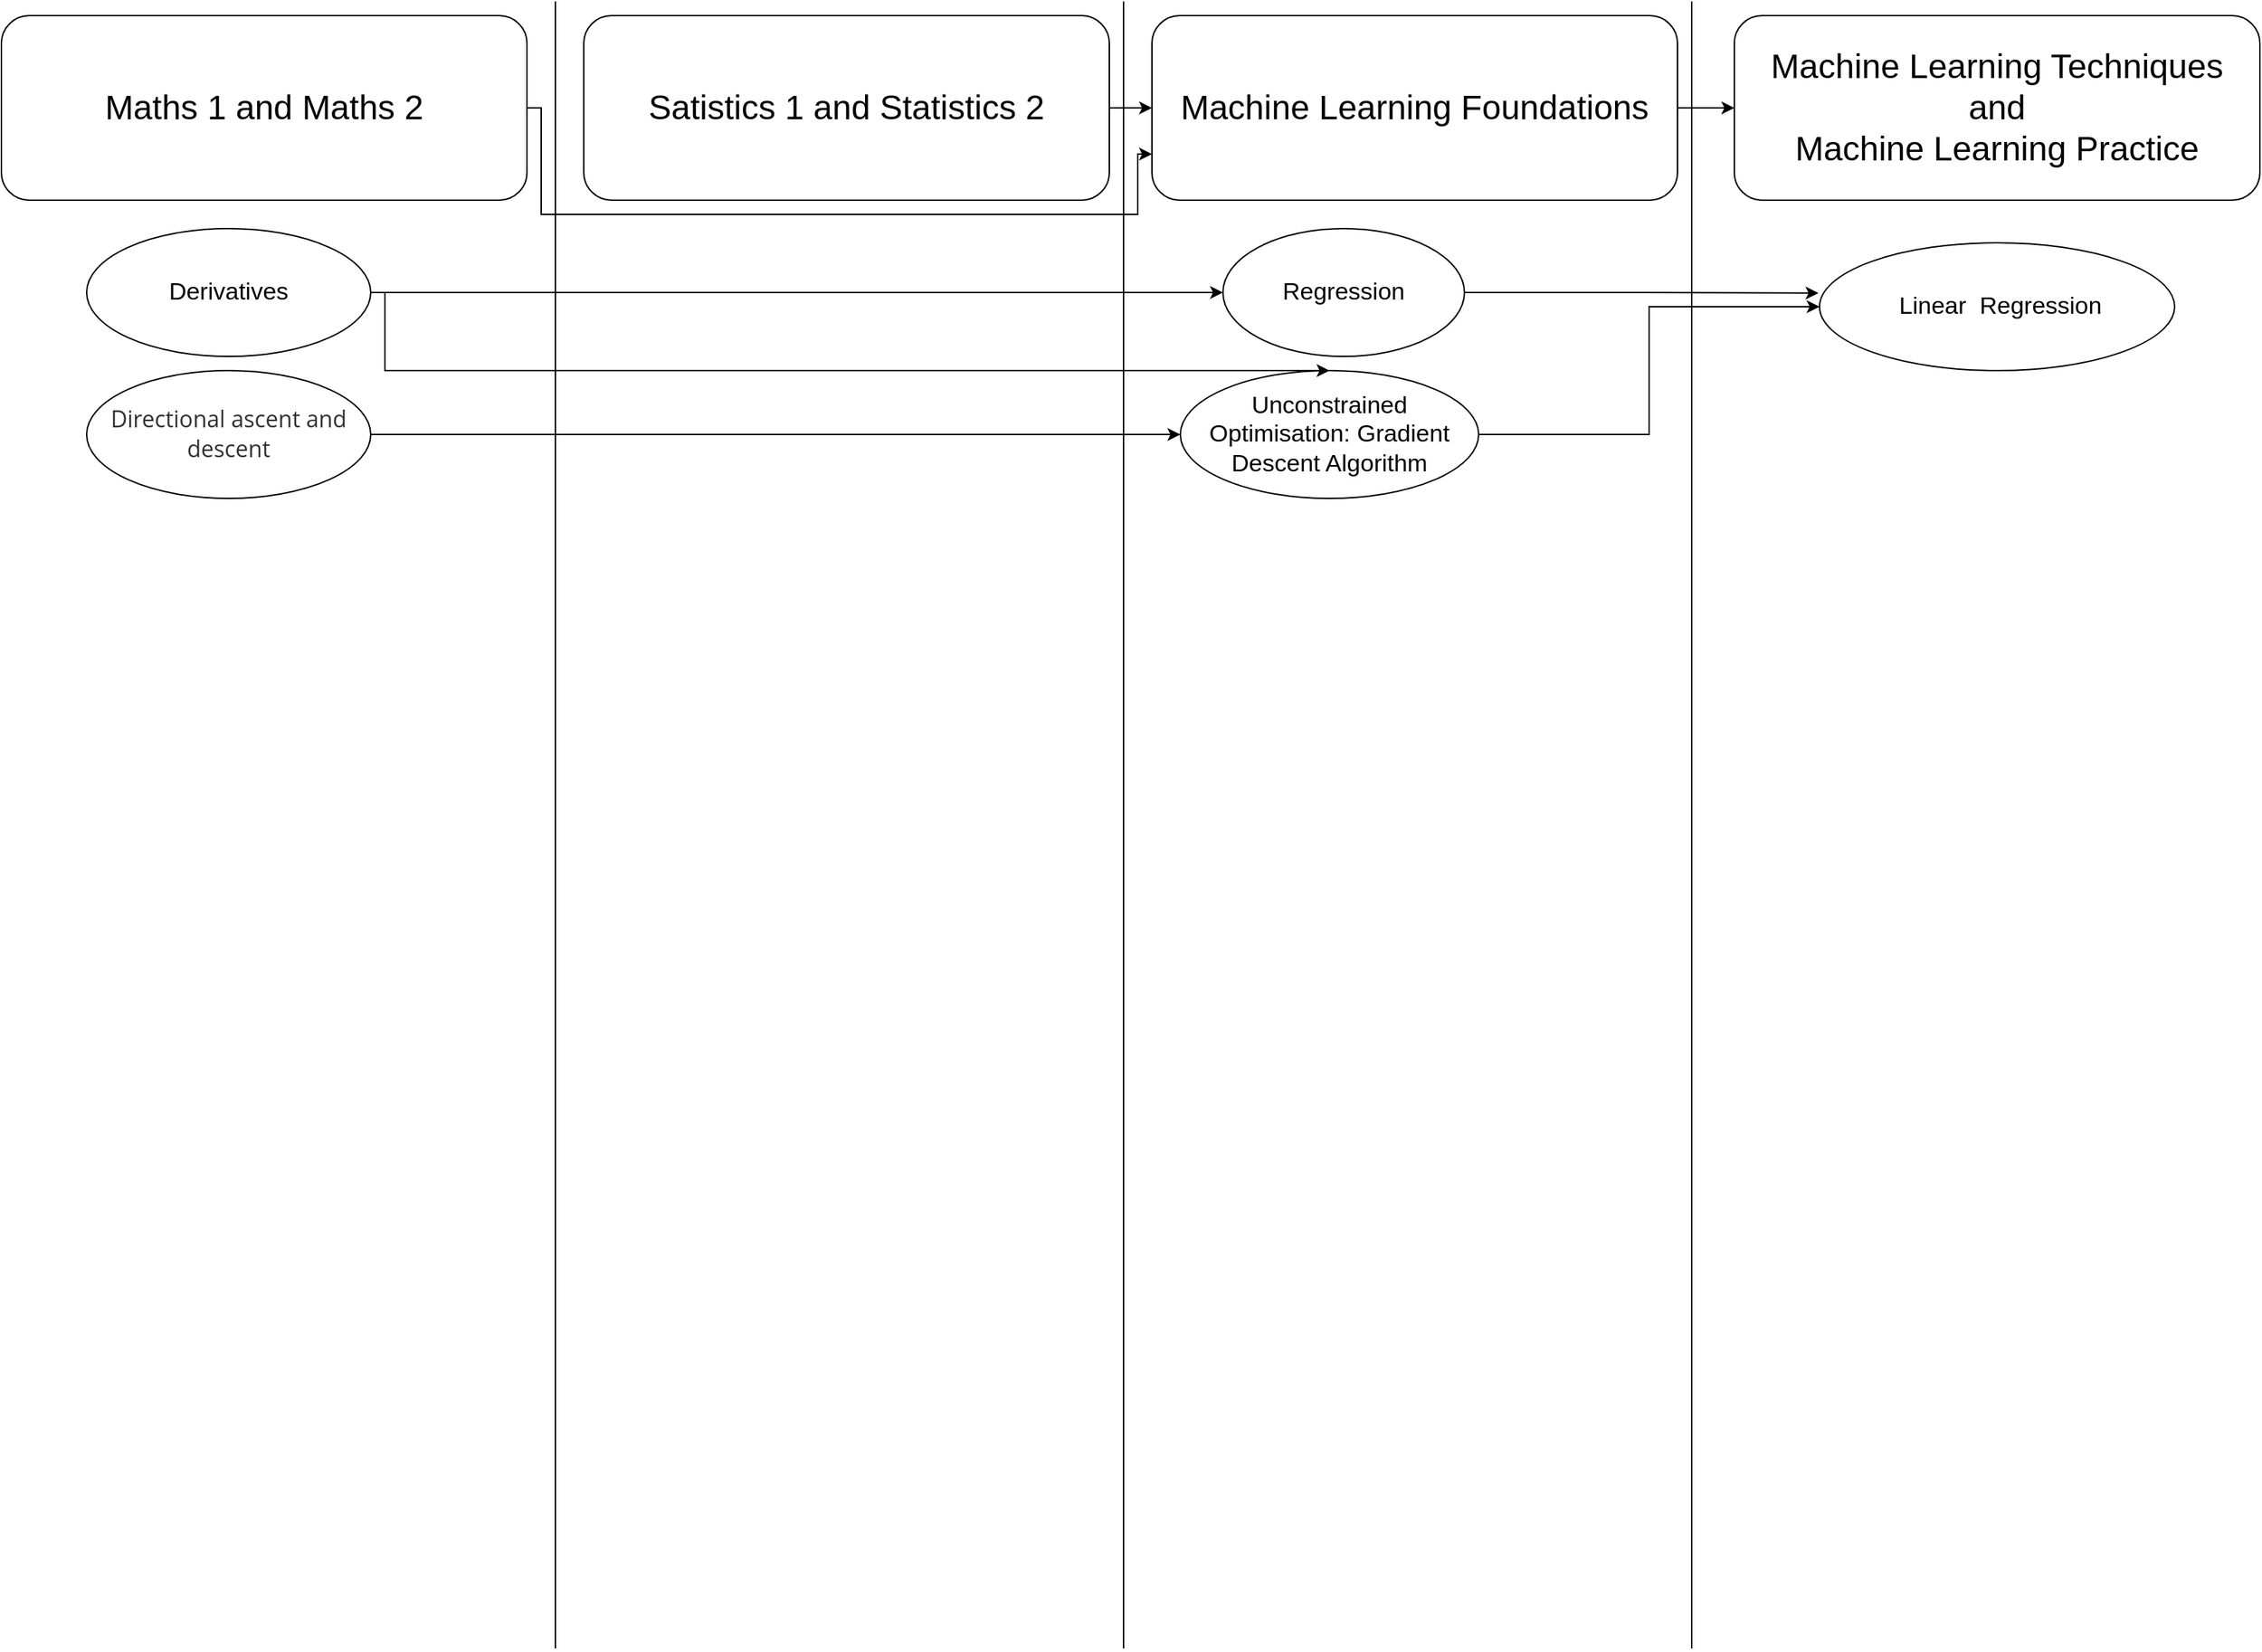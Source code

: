 <mxfile version="18.1.3" type="github">
  <diagram id="xiGKXkvUPQ8OhJR_8ert" name="Page-1">
    <mxGraphModel dx="1038" dy="547" grid="1" gridSize="10" guides="1" tooltips="1" connect="1" arrows="1" fold="1" page="1" pageScale="1" pageWidth="1654" pageHeight="1169" math="0" shadow="0">
      <root>
        <mxCell id="0" />
        <mxCell id="1" parent="0" />
        <mxCell id="4gxT5wJFRDuYHWqAyqI0-8" value="" style="endArrow=none;html=1;rounded=0;" parent="1" edge="1">
          <mxGeometry width="50" height="50" relative="1" as="geometry">
            <mxPoint x="400" y="1160" as="sourcePoint" />
            <mxPoint x="400" as="targetPoint" />
          </mxGeometry>
        </mxCell>
        <mxCell id="4gxT5wJFRDuYHWqAyqI0-9" value="" style="endArrow=none;html=1;rounded=0;" parent="1" edge="1">
          <mxGeometry width="50" height="50" relative="1" as="geometry">
            <mxPoint x="800" y="1160" as="sourcePoint" />
            <mxPoint x="800" as="targetPoint" />
          </mxGeometry>
        </mxCell>
        <mxCell id="4gxT5wJFRDuYHWqAyqI0-10" value="" style="endArrow=none;html=1;rounded=0;" parent="1" edge="1">
          <mxGeometry width="50" height="50" relative="1" as="geometry">
            <mxPoint x="1200" y="1160" as="sourcePoint" />
            <mxPoint x="1200" as="targetPoint" />
          </mxGeometry>
        </mxCell>
        <mxCell id="4gxT5wJFRDuYHWqAyqI0-18" style="edgeStyle=orthogonalEdgeStyle;rounded=0;orthogonalLoop=1;jettySize=auto;html=1;exitX=1;exitY=0.5;exitDx=0;exitDy=0;fontSize=24;entryX=0;entryY=0.75;entryDx=0;entryDy=0;" parent="1" source="4gxT5wJFRDuYHWqAyqI0-11" target="4gxT5wJFRDuYHWqAyqI0-13" edge="1">
          <mxGeometry relative="1" as="geometry">
            <mxPoint x="820" y="74.714" as="targetPoint" />
            <Array as="points">
              <mxPoint x="390" y="75" />
              <mxPoint x="390" y="150" />
              <mxPoint x="810" y="150" />
              <mxPoint x="810" y="107" />
            </Array>
          </mxGeometry>
        </mxCell>
        <mxCell id="4gxT5wJFRDuYHWqAyqI0-11" value="&lt;font style=&quot;font-size: 24px;&quot;&gt;Maths 1 and Maths 2&lt;/font&gt;" style="rounded=1;whiteSpace=wrap;html=1;" parent="1" vertex="1">
          <mxGeometry x="10" y="10" width="370" height="130" as="geometry" />
        </mxCell>
        <mxCell id="4gxT5wJFRDuYHWqAyqI0-17" style="edgeStyle=orthogonalEdgeStyle;rounded=0;orthogonalLoop=1;jettySize=auto;html=1;exitX=1;exitY=0.5;exitDx=0;exitDy=0;entryX=0;entryY=0.5;entryDx=0;entryDy=0;fontSize=24;" parent="1" source="4gxT5wJFRDuYHWqAyqI0-12" target="4gxT5wJFRDuYHWqAyqI0-13" edge="1">
          <mxGeometry relative="1" as="geometry" />
        </mxCell>
        <mxCell id="4gxT5wJFRDuYHWqAyqI0-12" value="&lt;font style=&quot;font-size: 24px;&quot;&gt;Satistics 1 and Statistics 2&lt;/font&gt;" style="rounded=1;whiteSpace=wrap;html=1;" parent="1" vertex="1">
          <mxGeometry x="420" y="10" width="370" height="130" as="geometry" />
        </mxCell>
        <mxCell id="4gxT5wJFRDuYHWqAyqI0-16" style="edgeStyle=orthogonalEdgeStyle;rounded=0;orthogonalLoop=1;jettySize=auto;html=1;exitX=1;exitY=0.5;exitDx=0;exitDy=0;entryX=0;entryY=0.5;entryDx=0;entryDy=0;fontSize=24;" parent="1" source="4gxT5wJFRDuYHWqAyqI0-13" target="4gxT5wJFRDuYHWqAyqI0-14" edge="1">
          <mxGeometry relative="1" as="geometry" />
        </mxCell>
        <mxCell id="4gxT5wJFRDuYHWqAyqI0-13" value="Machine Learning Foundations" style="rounded=1;whiteSpace=wrap;html=1;fontSize=24;" parent="1" vertex="1">
          <mxGeometry x="820" y="10" width="370" height="130" as="geometry" />
        </mxCell>
        <mxCell id="4gxT5wJFRDuYHWqAyqI0-14" value="&lt;font style=&quot;font-size: 24px;&quot;&gt;Machine Learning Techniques&lt;br&gt;and&lt;br&gt;Machine Learning Practice&lt;/font&gt;" style="rounded=1;whiteSpace=wrap;html=1;" parent="1" vertex="1">
          <mxGeometry x="1230" y="10" width="370" height="130" as="geometry" />
        </mxCell>
        <mxCell id="tiRgDHoRZ0dzlN0UyGTP-1" value="&lt;span style=&quot;font-size: 17px;&quot;&gt;&amp;nbsp;&lt;/span&gt;&lt;font style=&quot;font-size: 17px;&quot;&gt;Linear&amp;nbsp; Regression&lt;/font&gt;" style="ellipse;whiteSpace=wrap;html=1;" vertex="1" parent="1">
          <mxGeometry x="1290" y="170" width="250" height="90" as="geometry" />
        </mxCell>
        <mxCell id="tiRgDHoRZ0dzlN0UyGTP-4" style="edgeStyle=orthogonalEdgeStyle;rounded=0;orthogonalLoop=1;jettySize=auto;html=1;exitX=1;exitY=0.5;exitDx=0;exitDy=0;entryX=-0.003;entryY=0.393;entryDx=0;entryDy=0;entryPerimeter=0;fontSize=17;" edge="1" parent="1" source="tiRgDHoRZ0dzlN0UyGTP-2" target="tiRgDHoRZ0dzlN0UyGTP-1">
          <mxGeometry relative="1" as="geometry" />
        </mxCell>
        <mxCell id="tiRgDHoRZ0dzlN0UyGTP-2" value="Regression" style="ellipse;whiteSpace=wrap;html=1;fontSize=17;" vertex="1" parent="1">
          <mxGeometry x="870" y="160" width="170" height="90" as="geometry" />
        </mxCell>
        <mxCell id="tiRgDHoRZ0dzlN0UyGTP-5" style="edgeStyle=orthogonalEdgeStyle;rounded=0;orthogonalLoop=1;jettySize=auto;html=1;fontSize=17;" edge="1" parent="1" source="tiRgDHoRZ0dzlN0UyGTP-3" target="tiRgDHoRZ0dzlN0UyGTP-1">
          <mxGeometry relative="1" as="geometry" />
        </mxCell>
        <mxCell id="tiRgDHoRZ0dzlN0UyGTP-3" value="Unconstrained Optimisation: Gradient Descent Algorithm" style="ellipse;whiteSpace=wrap;html=1;fontSize=17;" vertex="1" parent="1">
          <mxGeometry x="840" y="260" width="210" height="90" as="geometry" />
        </mxCell>
        <mxCell id="tiRgDHoRZ0dzlN0UyGTP-7" style="edgeStyle=orthogonalEdgeStyle;rounded=0;orthogonalLoop=1;jettySize=auto;html=1;entryX=0;entryY=0.5;entryDx=0;entryDy=0;fontSize=17;" edge="1" parent="1" source="tiRgDHoRZ0dzlN0UyGTP-6" target="tiRgDHoRZ0dzlN0UyGTP-3">
          <mxGeometry relative="1" as="geometry">
            <Array as="points">
              <mxPoint x="180" y="305" />
            </Array>
          </mxGeometry>
        </mxCell>
        <mxCell id="tiRgDHoRZ0dzlN0UyGTP-6" value="&lt;span style=&quot;color: rgb(50, 50, 50); font-family: &amp;quot;Open Sans&amp;quot;, sans-serif; font-size: 16px; text-align: left; background-color: rgb(255, 255, 255);&quot;&gt;Directional ascent and descent&lt;/span&gt;" style="ellipse;whiteSpace=wrap;html=1;fontSize=17;" vertex="1" parent="1">
          <mxGeometry x="70" y="260" width="200" height="90" as="geometry" />
        </mxCell>
        <mxCell id="tiRgDHoRZ0dzlN0UyGTP-9" style="edgeStyle=orthogonalEdgeStyle;rounded=0;orthogonalLoop=1;jettySize=auto;html=1;entryX=0;entryY=0.5;entryDx=0;entryDy=0;fontSize=17;" edge="1" parent="1" source="tiRgDHoRZ0dzlN0UyGTP-8" target="tiRgDHoRZ0dzlN0UyGTP-2">
          <mxGeometry relative="1" as="geometry" />
        </mxCell>
        <mxCell id="tiRgDHoRZ0dzlN0UyGTP-10" style="edgeStyle=orthogonalEdgeStyle;rounded=0;orthogonalLoop=1;jettySize=auto;html=1;fontSize=17;exitX=1;exitY=0.5;exitDx=0;exitDy=0;" edge="1" parent="1" source="tiRgDHoRZ0dzlN0UyGTP-8" target="tiRgDHoRZ0dzlN0UyGTP-3">
          <mxGeometry relative="1" as="geometry">
            <Array as="points">
              <mxPoint x="280" y="205" />
              <mxPoint x="280" y="260" />
            </Array>
          </mxGeometry>
        </mxCell>
        <mxCell id="tiRgDHoRZ0dzlN0UyGTP-8" value="Derivatives" style="ellipse;whiteSpace=wrap;html=1;fontSize=17;" vertex="1" parent="1">
          <mxGeometry x="70" y="160" width="200" height="90" as="geometry" />
        </mxCell>
      </root>
    </mxGraphModel>
  </diagram>
</mxfile>
